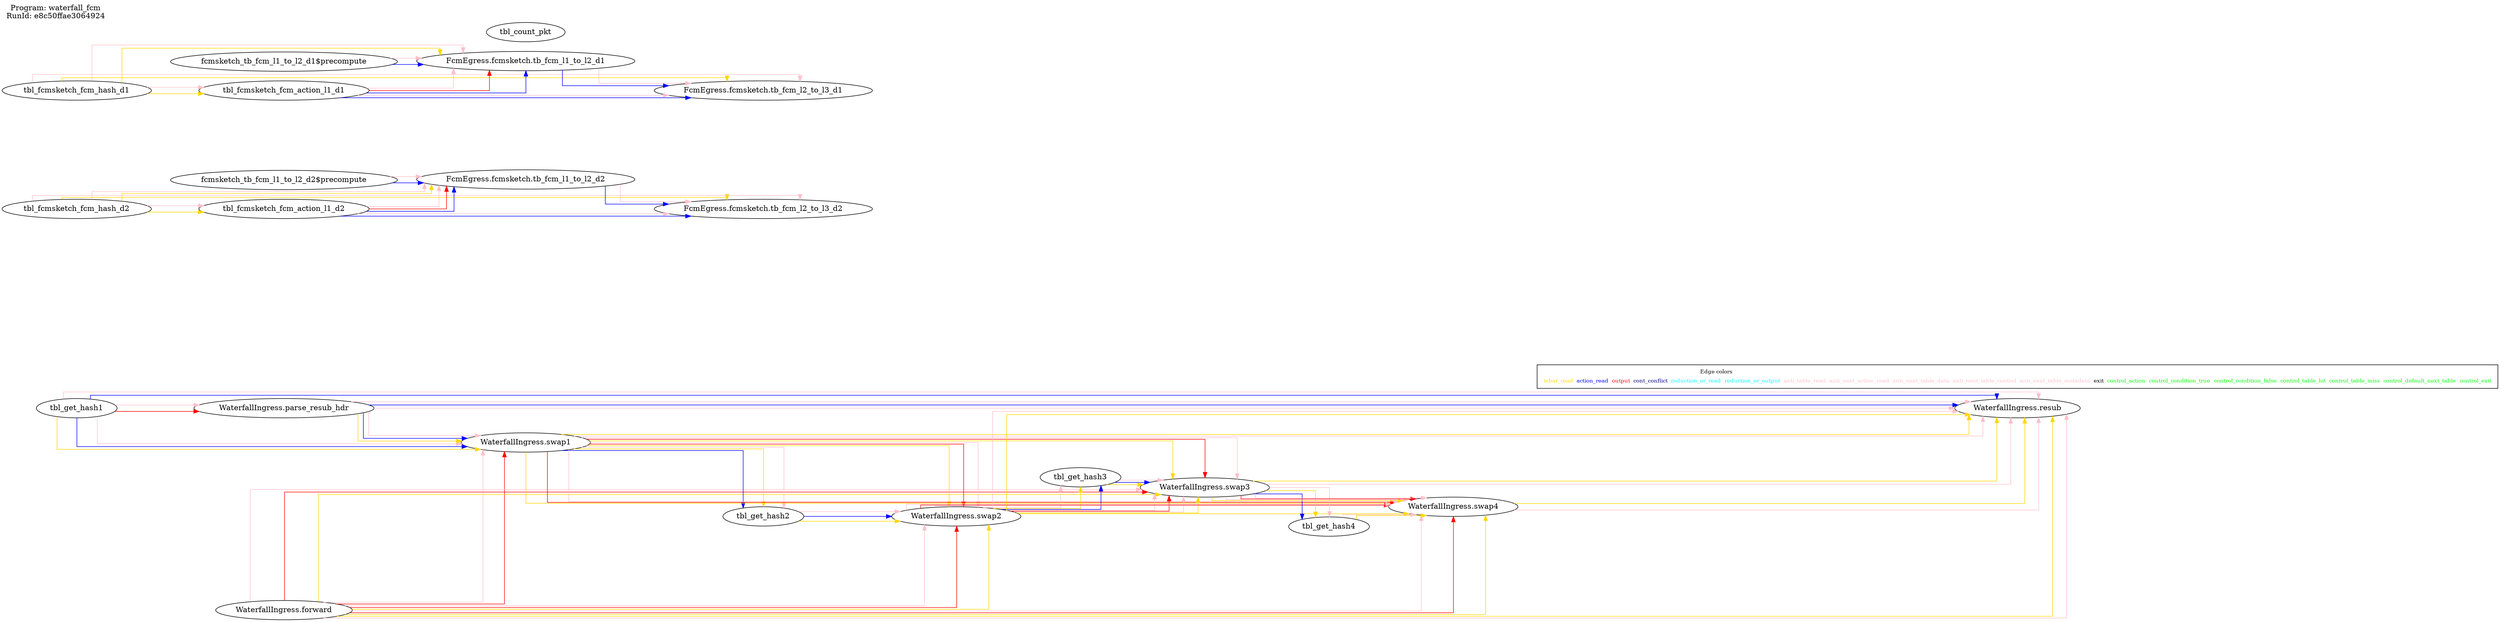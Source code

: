 digraph table_deps {
  splines=ortho; rankdir=LR;
  label="Program: waterfall_fcm
RunId: e8c50ffae3064924
";
  labelloc=t; labeljust=l;
  { "tbl_get_hash1"; "WaterfallIngress.forward"; "tbl_fcmsketch_fcm_hash_d2"; "tbl_fcmsketch_fcm_hash_d1"; "fcmsketch_tb_fcm_l1_to_l2_d2$precompute"; "fcmsketch_tb_fcm_l1_to_l2_d1$precompute"; "tbl_count_pkt"; }
  { rank = same; "WaterfallIngress.parse_resub_hdr"; "tbl_fcmsketch_fcm_action_l1_d2"; "tbl_fcmsketch_fcm_action_l1_d1"; }
  { rank = same; "WaterfallIngress.swap1"; "FcmEgress.fcmsketch.tb_fcm_l1_to_l2_d2"; "FcmEgress.fcmsketch.tb_fcm_l1_to_l2_d1"; }
  { rank = same; "tbl_get_hash2"; "FcmEgress.fcmsketch.tb_fcm_l2_to_l3_d2"; "FcmEgress.fcmsketch.tb_fcm_l2_to_l3_d1"; }
  { rank = same; "WaterfallIngress.swap2"; }
  { rank = same; "tbl_get_hash3"; }
  { rank = same; "WaterfallIngress.swap3"; }
  { rank = same; "tbl_get_hash4"; }
  { rank = same; "WaterfallIngress.swap4"; }
  { rank = same; "WaterfallIngress.resub"; }
   "tbl_get_hash1" -> "WaterfallIngress.parse_resub_hdr" [ label= "",color=red ];
   "WaterfallIngress.parse_resub_hdr" -> "WaterfallIngress.swap1" [ label= "",color=gold ];
   "tbl_get_hash1" -> "WaterfallIngress.swap1" [ label= "",color=gold ];
   "WaterfallIngress.parse_resub_hdr" -> "WaterfallIngress.swap1" [ label= "",color=blue ];
   "tbl_get_hash1" -> "WaterfallIngress.swap1" [ label= "",color=blue ];
   "WaterfallIngress.forward" -> "WaterfallIngress.swap1" [ label= "",color=red ];
   "WaterfallIngress.swap1" -> "tbl_get_hash2" [ label= "",color=blue ];
   "WaterfallIngress.swap1" -> "tbl_get_hash2" [ label= "",color=gold ];
   "WaterfallIngress.forward" -> "WaterfallIngress.swap2" [ label= "",color=gold ];
   "WaterfallIngress.swap1" -> "WaterfallIngress.swap2" [ label= "",color=gold ];
   "tbl_get_hash2" -> "WaterfallIngress.swap2" [ label= "",color=gold ];
   "tbl_get_hash2" -> "WaterfallIngress.swap2" [ label= "",color=blue ];
   "WaterfallIngress.forward" -> "WaterfallIngress.swap2" [ label= "",color=red ];
   "WaterfallIngress.swap1" -> "WaterfallIngress.swap2" [ label= "",color=red ];
   "WaterfallIngress.swap2" -> "tbl_get_hash3" [ label= "",color=blue ];
   "WaterfallIngress.swap2" -> "tbl_get_hash3" [ label= "",color=gold ];
   "WaterfallIngress.forward" -> "WaterfallIngress.swap3" [ label= "",color=gold ];
   "WaterfallIngress.swap1" -> "WaterfallIngress.swap3" [ label= "",color=gold ];
   "WaterfallIngress.swap2" -> "WaterfallIngress.swap3" [ label= "",color=gold ];
   "tbl_get_hash3" -> "WaterfallIngress.swap3" [ label= "",color=gold ];
   "tbl_get_hash3" -> "WaterfallIngress.swap3" [ label= "",color=blue ];
   "WaterfallIngress.swap2" -> "WaterfallIngress.swap3" [ label= "",color=pink ];
   "WaterfallIngress.forward" -> "WaterfallIngress.swap3" [ label= "",color=red ];
   "WaterfallIngress.swap1" -> "WaterfallIngress.swap3" [ label= "",color=red ];
   "WaterfallIngress.swap2" -> "WaterfallIngress.swap3" [ label= "",color=red ];
   "WaterfallIngress.swap3" -> "tbl_get_hash4" [ label= "",color=blue ];
   "WaterfallIngress.swap3" -> "tbl_get_hash4" [ label= "",color=gold ];
   "WaterfallIngress.forward" -> "WaterfallIngress.swap4" [ label= "",color=gold ];
   "WaterfallIngress.swap1" -> "WaterfallIngress.swap4" [ label= "",color=gold ];
   "WaterfallIngress.swap2" -> "WaterfallIngress.swap4" [ label= "",color=gold ];
   "WaterfallIngress.swap3" -> "WaterfallIngress.swap4" [ label= "",color=gold ];
   "WaterfallIngress.swap2" -> "WaterfallIngress.swap4" [ label= "",color=pink ];
   "WaterfallIngress.swap3" -> "WaterfallIngress.swap4" [ label= "",color=pink ];
   "WaterfallIngress.forward" -> "WaterfallIngress.swap4" [ label= "",color=red ];
   "WaterfallIngress.swap1" -> "WaterfallIngress.swap4" [ label= "",color=red ];
   "WaterfallIngress.swap2" -> "WaterfallIngress.swap4" [ label= "",color=red ];
   "WaterfallIngress.swap3" -> "WaterfallIngress.swap4" [ label= "",color=red ];
   "tbl_get_hash4" -> "WaterfallIngress.swap4" [ label= "",color=gold ];
   "WaterfallIngress.forward" -> "WaterfallIngress.resub" [ label= "",color=gold ];
   "WaterfallIngress.swap1" -> "WaterfallIngress.resub" [ label= "",color=gold ];
   "WaterfallIngress.swap2" -> "WaterfallIngress.resub" [ label= "",color=gold ];
   "WaterfallIngress.swap3" -> "WaterfallIngress.resub" [ label= "",color=gold ];
   "WaterfallIngress.swap4" -> "WaterfallIngress.resub" [ label= "",color=gold ];
   "WaterfallIngress.parse_resub_hdr" -> "WaterfallIngress.resub" [ label= "",color=pink ];
   "WaterfallIngress.parse_resub_hdr" -> "WaterfallIngress.resub" [ label= "",color=blue ];
   "tbl_get_hash1" -> "WaterfallIngress.resub" [ label= "",color=blue ];
   "tbl_fcmsketch_fcm_hash_d2" -> "tbl_fcmsketch_fcm_action_l1_d2" [ label= "",color=gold ];
   "tbl_fcmsketch_fcm_action_l1_d2" -> "FcmEgress.fcmsketch.tb_fcm_l1_to_l2_d2" [ label= "",color=blue ];
   "tbl_fcmsketch_fcm_action_l1_d2" -> "FcmEgress.fcmsketch.tb_fcm_l1_to_l2_d2" [ label= "",color=red ];
   "fcmsketch_tb_fcm_l1_to_l2_d2$precompute" -> "FcmEgress.fcmsketch.tb_fcm_l1_to_l2_d2" [ label= "",color=blue ];
   "tbl_fcmsketch_fcm_hash_d2" -> "FcmEgress.fcmsketch.tb_fcm_l1_to_l2_d2" [ label= "",color=gold ];
   "tbl_fcmsketch_fcm_hash_d1" -> "tbl_fcmsketch_fcm_action_l1_d1" [ label= "",color=gold ];
   "FcmEgress.fcmsketch.tb_fcm_l1_to_l2_d2" -> "FcmEgress.fcmsketch.tb_fcm_l2_to_l3_d2" [ label= "",color=blue ];
   "tbl_fcmsketch_fcm_action_l1_d2" -> "FcmEgress.fcmsketch.tb_fcm_l2_to_l3_d2" [ label= "",color=blue ];
   "tbl_fcmsketch_fcm_hash_d2" -> "FcmEgress.fcmsketch.tb_fcm_l2_to_l3_d2" [ label= "",color=gold ];
   "tbl_fcmsketch_fcm_action_l1_d1" -> "FcmEgress.fcmsketch.tb_fcm_l1_to_l2_d1" [ label= "",color=blue ];
   "tbl_fcmsketch_fcm_action_l1_d1" -> "FcmEgress.fcmsketch.tb_fcm_l1_to_l2_d1" [ label= "",color=red ];
   "fcmsketch_tb_fcm_l1_to_l2_d1$precompute" -> "FcmEgress.fcmsketch.tb_fcm_l1_to_l2_d1" [ label= "",color=blue ];
   "tbl_fcmsketch_fcm_hash_d1" -> "FcmEgress.fcmsketch.tb_fcm_l1_to_l2_d1" [ label= "",color=gold ];
   "FcmEgress.fcmsketch.tb_fcm_l1_to_l2_d1" -> "FcmEgress.fcmsketch.tb_fcm_l2_to_l3_d1" [ label= "",color=blue ];
   "tbl_fcmsketch_fcm_action_l1_d1" -> "FcmEgress.fcmsketch.tb_fcm_l2_to_l3_d1" [ label= "",color=blue ];
   "tbl_fcmsketch_fcm_hash_d1" -> "FcmEgress.fcmsketch.tb_fcm_l2_to_l3_d1" [ label= "",color=gold ];
   "WaterfallIngress.swap4" -> "WaterfallIngress.resub" [ label= "",color=pink ];
   "tbl_get_hash4" -> "WaterfallIngress.swap4" [ label= "",color=pink ];
   "WaterfallIngress.swap3" -> "tbl_get_hash4" [ label= "",color=pink ];
   "WaterfallIngress.swap3" -> "WaterfallIngress.swap4" [ label= "",color=pink ];
   "WaterfallIngress.swap3" -> "WaterfallIngress.resub" [ label= "",color=pink ];
   "tbl_get_hash3" -> "WaterfallIngress.swap3" [ label= "",color=pink ];
   "WaterfallIngress.swap2" -> "tbl_get_hash3" [ label= "",color=pink ];
   "WaterfallIngress.swap2" -> "WaterfallIngress.swap3" [ label= "",color=pink ];
   "WaterfallIngress.swap2" -> "WaterfallIngress.swap4" [ label= "",color=pink ];
   "WaterfallIngress.swap2" -> "WaterfallIngress.resub" [ label= "",color=pink ];
   "tbl_get_hash2" -> "WaterfallIngress.swap2" [ label= "",color=pink ];
   "WaterfallIngress.swap1" -> "tbl_get_hash2" [ label= "",color=pink ];
   "WaterfallIngress.swap1" -> "WaterfallIngress.swap2" [ label= "",color=pink ];
   "WaterfallIngress.swap1" -> "WaterfallIngress.swap3" [ label= "",color=pink ];
   "WaterfallIngress.swap1" -> "WaterfallIngress.swap4" [ label= "",color=pink ];
   "WaterfallIngress.swap1" -> "WaterfallIngress.resub" [ label= "",color=pink ];
   "FcmEgress.fcmsketch.tb_fcm_l1_to_l2_d2" -> "FcmEgress.fcmsketch.tb_fcm_l2_to_l3_d2" [ label= "",color=pink ];
   "FcmEgress.fcmsketch.tb_fcm_l1_to_l2_d1" -> "FcmEgress.fcmsketch.tb_fcm_l2_to_l3_d1" [ label= "",color=pink ];
   "WaterfallIngress.parse_resub_hdr" -> "WaterfallIngress.swap1" [ label= "",color=pink ];
   "WaterfallIngress.parse_resub_hdr" -> "WaterfallIngress.resub" [ label= "",color=pink ];
   "tbl_fcmsketch_fcm_action_l1_d2" -> "FcmEgress.fcmsketch.tb_fcm_l1_to_l2_d2" [ label= "",color=pink ];
   "tbl_fcmsketch_fcm_action_l1_d2" -> "FcmEgress.fcmsketch.tb_fcm_l2_to_l3_d2" [ label= "",color=pink ];
   "tbl_fcmsketch_fcm_action_l1_d1" -> "FcmEgress.fcmsketch.tb_fcm_l1_to_l2_d1" [ label= "",color=pink ];
   "tbl_fcmsketch_fcm_action_l1_d1" -> "FcmEgress.fcmsketch.tb_fcm_l2_to_l3_d1" [ label= "",color=pink ];
   "tbl_get_hash1" -> "WaterfallIngress.parse_resub_hdr" [ label= "",color=pink ];
   "tbl_get_hash1" -> "WaterfallIngress.swap1" [ label= "",color=pink ];
   "tbl_get_hash1" -> "WaterfallIngress.resub" [ label= "",color=pink ];
   "WaterfallIngress.forward" -> "WaterfallIngress.swap1" [ label= "",color=pink ];
   "WaterfallIngress.forward" -> "WaterfallIngress.swap2" [ label= "",color=pink ];
   "WaterfallIngress.forward" -> "WaterfallIngress.swap3" [ label= "",color=pink ];
   "WaterfallIngress.forward" -> "WaterfallIngress.swap4" [ label= "",color=pink ];
   "WaterfallIngress.forward" -> "WaterfallIngress.resub" [ label= "",color=pink ];
   "tbl_fcmsketch_fcm_hash_d2" -> "tbl_fcmsketch_fcm_action_l1_d2" [ label= "",color=pink ];
   "tbl_fcmsketch_fcm_hash_d2" -> "FcmEgress.fcmsketch.tb_fcm_l1_to_l2_d2" [ label= "",color=pink ];
   "tbl_fcmsketch_fcm_hash_d2" -> "FcmEgress.fcmsketch.tb_fcm_l2_to_l3_d2" [ label= "",color=pink ];
   "tbl_fcmsketch_fcm_hash_d1" -> "tbl_fcmsketch_fcm_action_l1_d1" [ label= "",color=pink ];
   "tbl_fcmsketch_fcm_hash_d1" -> "FcmEgress.fcmsketch.tb_fcm_l1_to_l2_d1" [ label= "",color=pink ];
   "tbl_fcmsketch_fcm_hash_d1" -> "FcmEgress.fcmsketch.tb_fcm_l2_to_l3_d1" [ label= "",color=pink ];
   "fcmsketch_tb_fcm_l1_to_l2_d2$precompute" -> "FcmEgress.fcmsketch.tb_fcm_l1_to_l2_d2" [ label= "",color=pink ];
   "fcmsketch_tb_fcm_l1_to_l2_d1$precompute" -> "FcmEgress.fcmsketch.tb_fcm_l1_to_l2_d1" [ label= "",color=pink ];
  { rank=max;
    subgraph cluster_legend { node [ shape=record; fontsize=10];
      empty [label=<<table border="0" cellborder="0"><tr><td colspan="8">Edge colors</td></tr><tr><td><font color="gold">ixbar_read</font></td><td><font color="blue">action_read</font></td><td><font color="red">output</font></td><td><font color="navy">cont_conflict</font></td><td><font color="cyan">reduction_or_read</font></td><td><font color="cyan">reduction_or_output</font></td><td><font color="pink">anti_table_read</font></td><td><font color="pink">anti_next_action_read</font></td><td><font color="pink">anti_next_table_data</font></td><td><font color="pink">anti_next_table_control</font></td><td><font color="pink">anti_next_table_metadata</font></td><td><font color="black">exit</font></td><td><font color="green">control_action</font></td><td><font color="green">control_condition_true</font></td><td><font color="green">control_condition_false</font></td><td><font color="green">control_table_hit</font></td><td><font color="green">control_table_miss</font></td><td><font color="green">control_default_next_table</font></td><td><font color="green">control_exit</font></td></tr></table>>;]
    }
  }
}
